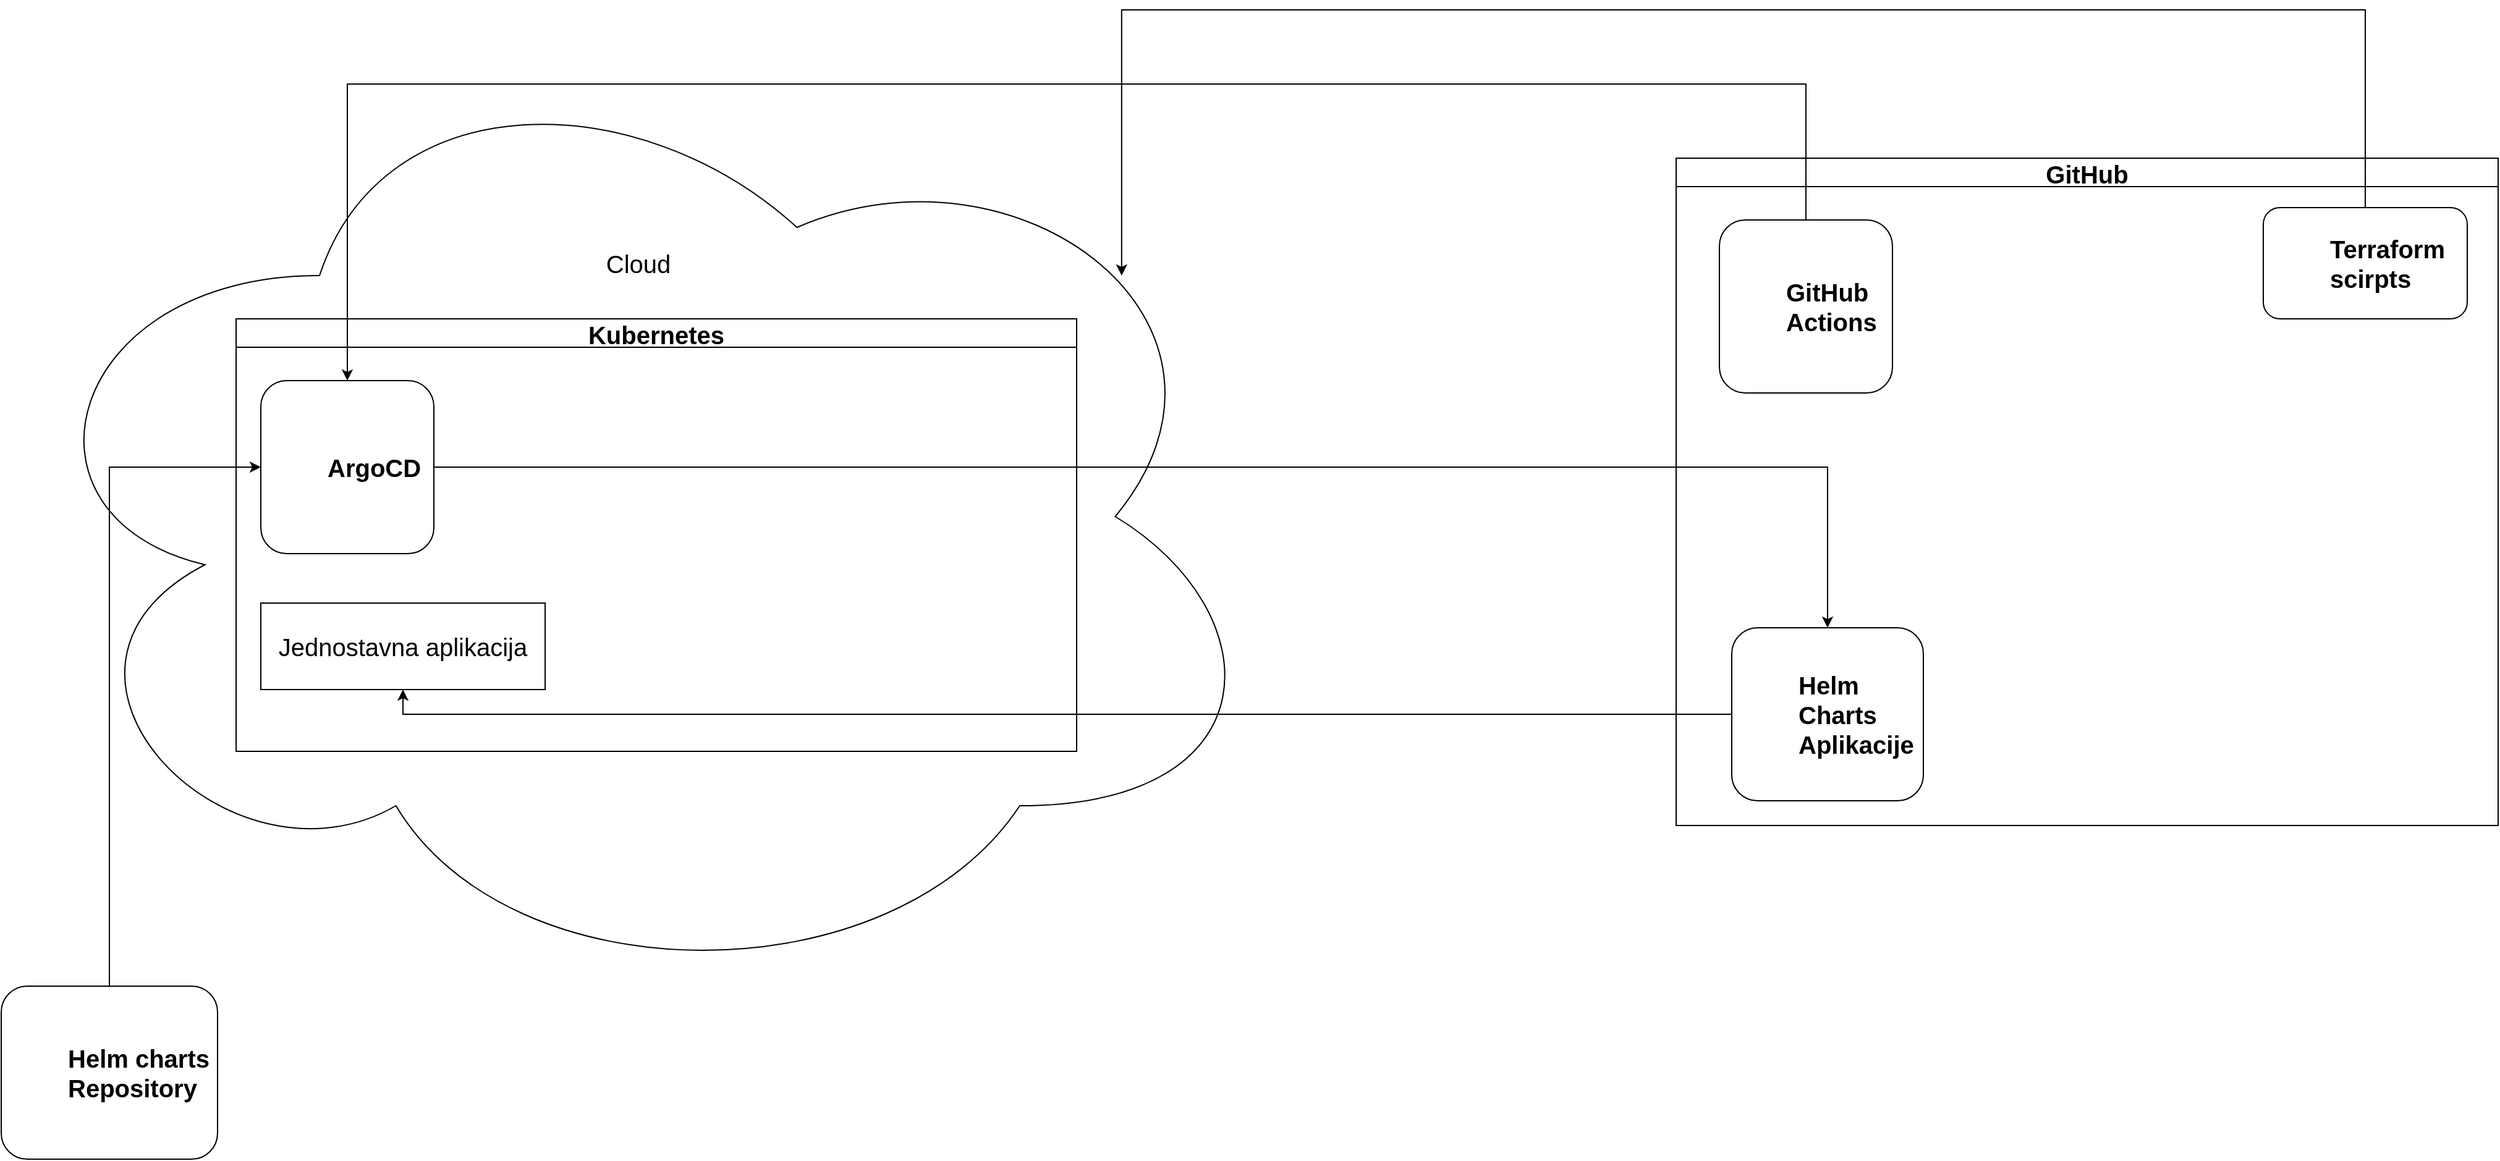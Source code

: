 <mxfile version="18.0.0" type="github">
  <diagram id="PIEgBhfu_CBA6pbGiSpR" name="Page-1">
    <mxGraphModel dx="4642" dy="2222" grid="1" gridSize="10" guides="1" tooltips="1" connect="1" arrows="1" fold="1" page="1" pageScale="1" pageWidth="850" pageHeight="1100" math="0" shadow="0">
      <root>
        <mxCell id="0" />
        <mxCell id="1" parent="0" />
        <mxCell id="75SUVe3WlJ5UyMw3YIlO-1" value="" style="ellipse;shape=cloud;whiteSpace=wrap;html=1;fillColor=none;" vertex="1" parent="1">
          <mxGeometry x="-930" y="-40" width="1030" height="780" as="geometry" />
        </mxCell>
        <mxCell id="75SUVe3WlJ5UyMw3YIlO-4" value="Cloud" style="text;html=1;align=center;verticalAlign=middle;resizable=0;points=[];autosize=1;strokeColor=none;fillColor=none;fontSize=20;" vertex="1" parent="1">
          <mxGeometry x="-450" y="130" width="70" height="30" as="geometry" />
        </mxCell>
        <mxCell id="75SUVe3WlJ5UyMw3YIlO-8" value="GitHub" style="swimlane;fontSize=20;fillColor=none;" vertex="1" parent="1">
          <mxGeometry x="425" y="60" width="665" height="540" as="geometry" />
        </mxCell>
        <mxCell id="75SUVe3WlJ5UyMw3YIlO-6" value="Terraform scirpts" style="label;whiteSpace=wrap;html=1;image=https://www.pngitem.com/pimgs/m/513-5132146_terraform-icon-png-transparent-png.png;fontSize=20;fillColor=none;" vertex="1" parent="75SUVe3WlJ5UyMw3YIlO-8">
          <mxGeometry x="475" y="40" width="165" height="90" as="geometry" />
        </mxCell>
        <mxCell id="75SUVe3WlJ5UyMw3YIlO-19" value="Helm Charts Aplikacije" style="label;whiteSpace=wrap;html=1;image=https://cncf-branding.netlify.app/img/projects/helm/icon/color/helm-icon-color.png;fontSize=20;fillColor=none;" vertex="1" parent="75SUVe3WlJ5UyMw3YIlO-8">
          <mxGeometry x="45" y="380" width="155" height="140" as="geometry" />
        </mxCell>
        <mxCell id="75SUVe3WlJ5UyMw3YIlO-23" value="GitHub Actions" style="label;whiteSpace=wrap;html=1;image=https://avatars.githubusercontent.com/u/44036562?s=280&amp;v=4;fontSize=20;fillColor=none;" vertex="1" parent="75SUVe3WlJ5UyMw3YIlO-8">
          <mxGeometry x="35" y="50" width="140" height="140" as="geometry" />
        </mxCell>
        <mxCell id="75SUVe3WlJ5UyMw3YIlO-10" style="edgeStyle=elbowEdgeStyle;rounded=0;orthogonalLoop=1;jettySize=auto;html=1;exitX=0.5;exitY=0;exitDx=0;exitDy=0;entryX=0.88;entryY=0.25;entryDx=0;entryDy=0;entryPerimeter=0;fontSize=20;elbow=vertical;" edge="1" parent="1" source="75SUVe3WlJ5UyMw3YIlO-6" target="75SUVe3WlJ5UyMw3YIlO-1">
          <mxGeometry relative="1" as="geometry">
            <Array as="points">
              <mxPoint x="500" y="-60" />
            </Array>
          </mxGeometry>
        </mxCell>
        <mxCell id="75SUVe3WlJ5UyMw3YIlO-14" value="Kubernetes" style="swimlane;fontSize=20;fillColor=none;" vertex="1" parent="1">
          <mxGeometry x="-740" y="190" width="680" height="350" as="geometry" />
        </mxCell>
        <mxCell id="75SUVe3WlJ5UyMw3YIlO-17" value="Jednostavna aplikacija" style="html=1;whiteSpace=wrap;container=1;recursiveResize=0;collapsible=0;fontSize=20;fillColor=none;" vertex="1" parent="75SUVe3WlJ5UyMw3YIlO-14">
          <mxGeometry x="20" y="230" width="230" height="70" as="geometry" />
        </mxCell>
        <mxCell id="75SUVe3WlJ5UyMw3YIlO-22" style="edgeStyle=orthogonalEdgeStyle;rounded=0;orthogonalLoop=1;jettySize=auto;html=1;exitX=1;exitY=0.5;exitDx=0;exitDy=0;fontSize=20;" edge="1" parent="1" source="75SUVe3WlJ5UyMw3YIlO-16" target="75SUVe3WlJ5UyMw3YIlO-19">
          <mxGeometry relative="1" as="geometry" />
        </mxCell>
        <mxCell id="75SUVe3WlJ5UyMw3YIlO-16" value="ArgoCD" style="label;whiteSpace=wrap;html=1;image=https://cncf-branding.netlify.app/img/projects/argo/icon/color/argo-icon-color.png;fontSize=20;fillColor=none;" vertex="1" parent="1">
          <mxGeometry x="-720" y="240" width="140" height="140" as="geometry" />
        </mxCell>
        <mxCell id="75SUVe3WlJ5UyMw3YIlO-20" style="edgeStyle=orthogonalEdgeStyle;rounded=0;orthogonalLoop=1;jettySize=auto;html=1;exitX=0.5;exitY=0;exitDx=0;exitDy=0;entryX=0;entryY=0.5;entryDx=0;entryDy=0;fontSize=20;" edge="1" parent="1" source="75SUVe3WlJ5UyMw3YIlO-11" target="75SUVe3WlJ5UyMw3YIlO-16">
          <mxGeometry relative="1" as="geometry" />
        </mxCell>
        <mxCell id="75SUVe3WlJ5UyMw3YIlO-11" value="Helm charts&lt;br&gt;Repository" style="label;whiteSpace=wrap;html=1;image=https://cncf-branding.netlify.app/img/projects/helm/icon/color/helm-icon-color.png;fontSize=20;fillColor=none;" vertex="1" parent="1">
          <mxGeometry x="-930" y="730" width="175" height="140" as="geometry" />
        </mxCell>
        <mxCell id="75SUVe3WlJ5UyMw3YIlO-21" style="edgeStyle=orthogonalEdgeStyle;rounded=0;orthogonalLoop=1;jettySize=auto;html=1;exitX=0;exitY=0.5;exitDx=0;exitDy=0;entryX=0.5;entryY=1;entryDx=0;entryDy=0;fontSize=20;" edge="1" parent="1" source="75SUVe3WlJ5UyMw3YIlO-19" target="75SUVe3WlJ5UyMw3YIlO-17">
          <mxGeometry relative="1" as="geometry" />
        </mxCell>
        <mxCell id="75SUVe3WlJ5UyMw3YIlO-24" style="edgeStyle=elbowEdgeStyle;rounded=0;orthogonalLoop=1;jettySize=auto;elbow=vertical;html=1;exitX=0.5;exitY=0;exitDx=0;exitDy=0;fontSize=20;" edge="1" parent="1" source="75SUVe3WlJ5UyMw3YIlO-23" target="75SUVe3WlJ5UyMw3YIlO-16">
          <mxGeometry relative="1" as="geometry">
            <Array as="points">
              <mxPoint x="150" />
            </Array>
          </mxGeometry>
        </mxCell>
      </root>
    </mxGraphModel>
  </diagram>
</mxfile>
